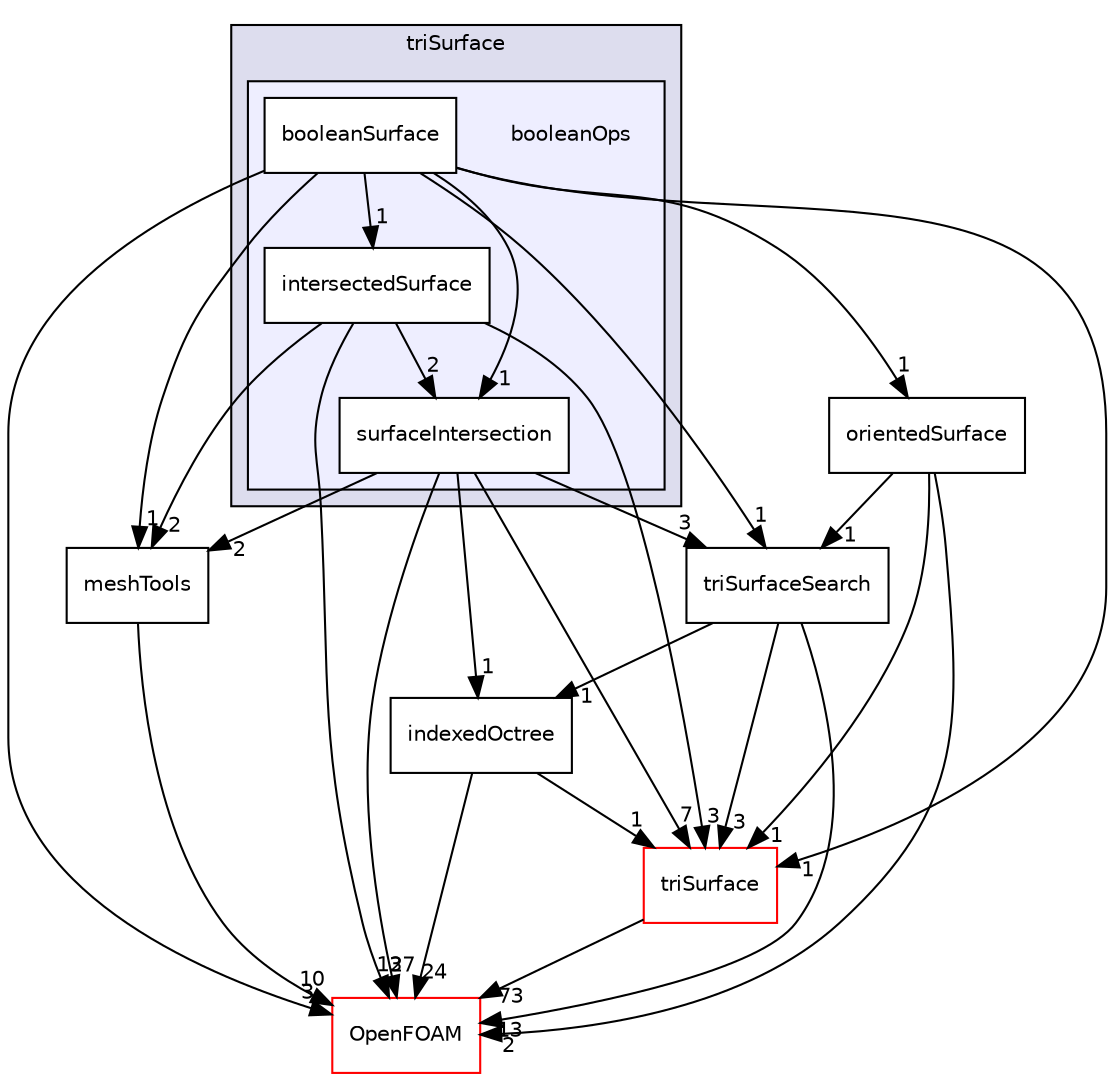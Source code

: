 digraph "src/meshTools/triSurface/booleanOps" {
  bgcolor=transparent;
  compound=true
  node [ fontsize="10", fontname="Helvetica"];
  edge [ labelfontsize="10", labelfontname="Helvetica"];
  subgraph clusterdir_2c4b96702ead4056d900947b6784ec65 {
    graph [ bgcolor="#ddddee", pencolor="black", label="triSurface" fontname="Helvetica", fontsize="10", URL="dir_2c4b96702ead4056d900947b6784ec65.html"]
  subgraph clusterdir_74d5f0ef26cbc0ed5739a8bd0c9545b2 {
    graph [ bgcolor="#eeeeff", pencolor="black", label="" URL="dir_74d5f0ef26cbc0ed5739a8bd0c9545b2.html"];
    dir_74d5f0ef26cbc0ed5739a8bd0c9545b2 [shape=plaintext label="booleanOps"];
    dir_b1dd4b4f6e1327b07aa56bea92df78f9 [shape=box label="booleanSurface" color="black" fillcolor="white" style="filled" URL="dir_b1dd4b4f6e1327b07aa56bea92df78f9.html"];
    dir_48887ee3a7ed9e7dfb18bb977eed01ab [shape=box label="intersectedSurface" color="black" fillcolor="white" style="filled" URL="dir_48887ee3a7ed9e7dfb18bb977eed01ab.html"];
    dir_cf2ca4f86f4934f2123a4df964d41e6f [shape=box label="surfaceIntersection" color="black" fillcolor="white" style="filled" URL="dir_cf2ca4f86f4934f2123a4df964d41e6f.html"];
  }
  }
  dir_daefbc79e43b4c6de930591d46791fc2 [shape=box label="indexedOctree" URL="dir_daefbc79e43b4c6de930591d46791fc2.html"];
  dir_1e5edae9d759078229e47ceedd1169a4 [shape=box label="orientedSurface" URL="dir_1e5edae9d759078229e47ceedd1169a4.html"];
  dir_b63c002b7559990bd414058641eb48ad [shape=box label="triSurface" color="red" URL="dir_b63c002b7559990bd414058641eb48ad.html"];
  dir_db58b4bbfae9cbaaed3d5fced27a0a3c [shape=box label="triSurfaceSearch" URL="dir_db58b4bbfae9cbaaed3d5fced27a0a3c.html"];
  dir_c5473ff19b20e6ec4dfe5c310b3778a8 [shape=box label="OpenFOAM" color="red" URL="dir_c5473ff19b20e6ec4dfe5c310b3778a8.html"];
  dir_ed89494532d84cde5bd7df6bbfcbe2dc [shape=box label="meshTools" URL="dir_ed89494532d84cde5bd7df6bbfcbe2dc.html"];
  dir_daefbc79e43b4c6de930591d46791fc2->dir_b63c002b7559990bd414058641eb48ad [headlabel="1", labeldistance=1.5 headhref="dir_001793_003038.html"];
  dir_daefbc79e43b4c6de930591d46791fc2->dir_c5473ff19b20e6ec4dfe5c310b3778a8 [headlabel="24", labeldistance=1.5 headhref="dir_001793_001898.html"];
  dir_1e5edae9d759078229e47ceedd1169a4->dir_b63c002b7559990bd414058641eb48ad [headlabel="1", labeldistance=1.5 headhref="dir_001875_003038.html"];
  dir_1e5edae9d759078229e47ceedd1169a4->dir_db58b4bbfae9cbaaed3d5fced27a0a3c [headlabel="1", labeldistance=1.5 headhref="dir_001875_001879.html"];
  dir_1e5edae9d759078229e47ceedd1169a4->dir_c5473ff19b20e6ec4dfe5c310b3778a8 [headlabel="2", labeldistance=1.5 headhref="dir_001875_001898.html"];
  dir_b63c002b7559990bd414058641eb48ad->dir_c5473ff19b20e6ec4dfe5c310b3778a8 [headlabel="73", labeldistance=1.5 headhref="dir_003038_001898.html"];
  dir_cf2ca4f86f4934f2123a4df964d41e6f->dir_daefbc79e43b4c6de930591d46791fc2 [headlabel="1", labeldistance=1.5 headhref="dir_001874_001793.html"];
  dir_cf2ca4f86f4934f2123a4df964d41e6f->dir_b63c002b7559990bd414058641eb48ad [headlabel="7", labeldistance=1.5 headhref="dir_001874_003038.html"];
  dir_cf2ca4f86f4934f2123a4df964d41e6f->dir_db58b4bbfae9cbaaed3d5fced27a0a3c [headlabel="3", labeldistance=1.5 headhref="dir_001874_001879.html"];
  dir_cf2ca4f86f4934f2123a4df964d41e6f->dir_c5473ff19b20e6ec4dfe5c310b3778a8 [headlabel="27", labeldistance=1.5 headhref="dir_001874_001898.html"];
  dir_cf2ca4f86f4934f2123a4df964d41e6f->dir_ed89494532d84cde5bd7df6bbfcbe2dc [headlabel="2", labeldistance=1.5 headhref="dir_001874_001799.html"];
  dir_db58b4bbfae9cbaaed3d5fced27a0a3c->dir_daefbc79e43b4c6de930591d46791fc2 [headlabel="1", labeldistance=1.5 headhref="dir_001879_001793.html"];
  dir_db58b4bbfae9cbaaed3d5fced27a0a3c->dir_b63c002b7559990bd414058641eb48ad [headlabel="3", labeldistance=1.5 headhref="dir_001879_003038.html"];
  dir_db58b4bbfae9cbaaed3d5fced27a0a3c->dir_c5473ff19b20e6ec4dfe5c310b3778a8 [headlabel="13", labeldistance=1.5 headhref="dir_001879_001898.html"];
  dir_48887ee3a7ed9e7dfb18bb977eed01ab->dir_b63c002b7559990bd414058641eb48ad [headlabel="3", labeldistance=1.5 headhref="dir_001873_003038.html"];
  dir_48887ee3a7ed9e7dfb18bb977eed01ab->dir_cf2ca4f86f4934f2123a4df964d41e6f [headlabel="2", labeldistance=1.5 headhref="dir_001873_001874.html"];
  dir_48887ee3a7ed9e7dfb18bb977eed01ab->dir_c5473ff19b20e6ec4dfe5c310b3778a8 [headlabel="13", labeldistance=1.5 headhref="dir_001873_001898.html"];
  dir_48887ee3a7ed9e7dfb18bb977eed01ab->dir_ed89494532d84cde5bd7df6bbfcbe2dc [headlabel="2", labeldistance=1.5 headhref="dir_001873_001799.html"];
  dir_ed89494532d84cde5bd7df6bbfcbe2dc->dir_c5473ff19b20e6ec4dfe5c310b3778a8 [headlabel="10", labeldistance=1.5 headhref="dir_001799_001898.html"];
  dir_b1dd4b4f6e1327b07aa56bea92df78f9->dir_1e5edae9d759078229e47ceedd1169a4 [headlabel="1", labeldistance=1.5 headhref="dir_001872_001875.html"];
  dir_b1dd4b4f6e1327b07aa56bea92df78f9->dir_b63c002b7559990bd414058641eb48ad [headlabel="1", labeldistance=1.5 headhref="dir_001872_003038.html"];
  dir_b1dd4b4f6e1327b07aa56bea92df78f9->dir_cf2ca4f86f4934f2123a4df964d41e6f [headlabel="1", labeldistance=1.5 headhref="dir_001872_001874.html"];
  dir_b1dd4b4f6e1327b07aa56bea92df78f9->dir_db58b4bbfae9cbaaed3d5fced27a0a3c [headlabel="1", labeldistance=1.5 headhref="dir_001872_001879.html"];
  dir_b1dd4b4f6e1327b07aa56bea92df78f9->dir_48887ee3a7ed9e7dfb18bb977eed01ab [headlabel="1", labeldistance=1.5 headhref="dir_001872_001873.html"];
  dir_b1dd4b4f6e1327b07aa56bea92df78f9->dir_c5473ff19b20e6ec4dfe5c310b3778a8 [headlabel="3", labeldistance=1.5 headhref="dir_001872_001898.html"];
  dir_b1dd4b4f6e1327b07aa56bea92df78f9->dir_ed89494532d84cde5bd7df6bbfcbe2dc [headlabel="1", labeldistance=1.5 headhref="dir_001872_001799.html"];
}
